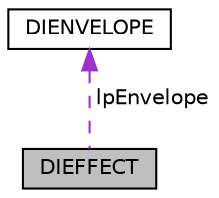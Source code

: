 digraph "DIEFFECT"
{
 // LATEX_PDF_SIZE
  edge [fontname="Helvetica",fontsize="10",labelfontname="Helvetica",labelfontsize="10"];
  node [fontname="Helvetica",fontsize="10",shape=record];
  Node1 [label="DIEFFECT",height=0.2,width=0.4,color="black", fillcolor="grey75", style="filled", fontcolor="black",tooltip=" "];
  Node2 -> Node1 [dir="back",color="darkorchid3",fontsize="10",style="dashed",label=" lpEnvelope" ,fontname="Helvetica"];
  Node2 [label="DIENVELOPE",height=0.2,width=0.4,color="black", fillcolor="white", style="filled",URL="$structDIENVELOPE.html",tooltip=" "];
}
